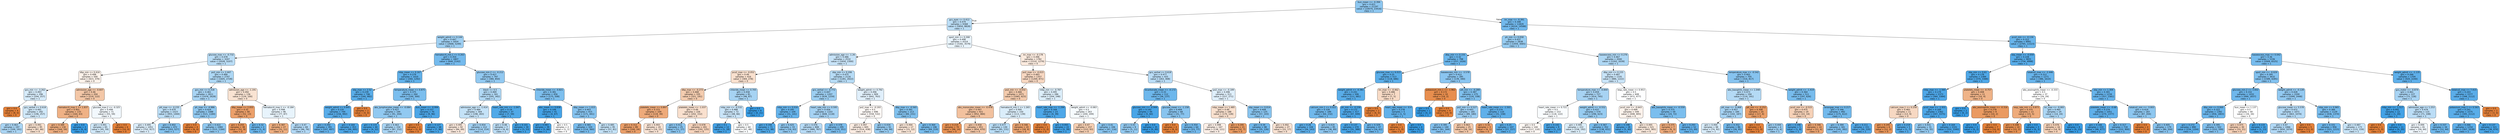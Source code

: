 digraph Tree {
node [shape=box, style="filled, rounded", color="black", fontname="helvetica"] ;
edge [fontname="helvetica"] ;
0 [label="bun_mean <= -0.394\ngini = 0.421\nsamples = 21197\nvalue = [10074, 23416]\nclass = 1", fillcolor="#8ec7f0"] ;
1 [label="gcs_eyes <= 0.412\ngini = 0.479\nsamples = 9368\nvalue = [5850, 8828]\nclass = 1", fillcolor="#bcdef6"] ;
0 -> 1 [labeldistance=2.5, labelangle=45, headlabel="True"] ;
2 [label="weight_admit <= 0.144\ngini = 0.447\nsamples = 5054\nvalue = [2668, 5249]\nclass = 1", fillcolor="#9ecff2"] ;
1 -> 2 ;
3 [label="glucose_max <= -0.732\ngini = 0.478\nsamples = 3247\nvalue = [2028, 3107]\nclass = 1", fillcolor="#baddf6"] ;
2 -> 3 ;
4 [label="dbp_min <= 0.416\ngini = 0.498\nsamples = 500\nvalue = [423, 379]\nclass = 0", fillcolor="#fcf2ea"] ;
3 -> 4 ;
5 [label="gcs_min <= -3.262\ngini = 0.493\nsamples = 296\nvalue = [204, 257]\nclass = 1", fillcolor="#d6ebfa"] ;
4 -> 5 ;
6 [label="gini = 0.0\nsamples = 4\nvalue = [8, 0]\nclass = 0", fillcolor="#e58139"] ;
5 -> 6 ;
7 [label="gcs_verbal <= 0.618\ngini = 0.491\nsamples = 292\nvalue = [196, 257]\nclass = 1", fillcolor="#d0e8f9"] ;
5 -> 7 ;
8 [label="gini = 0.463\nsamples = 197\nvalue = [109, 191]\nclass = 1", fillcolor="#aad5f4"] ;
7 -> 8 ;
9 [label="gini = 0.491\nsamples = 95\nvalue = [87, 66]\nclass = 0", fillcolor="#f9e1cf"] ;
7 -> 9 ;
10 [label="admission_age <= -0.607\ngini = 0.46\nsamples = 204\nvalue = [219, 122]\nclass = 0", fillcolor="#f3c7a7"] ;
4 -> 10 ;
11 [label="hematocrit_max.1 <= 1.837\ngini = 0.401\nsamples = 133\nvalue = [164, 63]\nclass = 0", fillcolor="#efb185"] ;
10 -> 11 ;
12 [label="gini = 0.389\nsamples = 130\nvalue = [164, 59]\nclass = 0", fillcolor="#eeae80"] ;
11 -> 12 ;
13 [label="gini = 0.0\nsamples = 3\nvalue = [0, 4]\nclass = 1", fillcolor="#399de5"] ;
11 -> 13 ;
14 [label="glucose_max.2 <= -0.325\ngini = 0.499\nsamples = 71\nvalue = [55, 59]\nclass = 1", fillcolor="#f2f8fd"] ;
10 -> 14 ;
15 [label="gini = 0.491\nsamples = 65\nvalue = [45, 59]\nclass = 1", fillcolor="#d0e8f9"] ;
14 -> 15 ;
16 [label="gini = 0.0\nsamples = 6\nvalue = [10, 0]\nclass = 0", fillcolor="#e58139"] ;
14 -> 16 ;
17 [label="po2_min <= 2.447\ngini = 0.466\nsamples = 2747\nvalue = [1605, 2728]\nclass = 1", fillcolor="#add7f4"] ;
3 -> 17 ;
18 [label="gcs_min <= 0.318\ngini = 0.461\nsamples = 2611\nvalue = [1476, 2628]\nclass = 1", fillcolor="#a8d4f4"] ;
17 -> 18 ;
19 [label="ptt_max <= -0.235\ngini = 0.479\nsamples = 1523\nvalue = [955, 1444]\nclass = 1", fillcolor="#bcdef6"] ;
18 -> 19 ;
20 [label="gini = 0.495\nsamples = 1051\nvalue = [752, 917]\nclass = 1", fillcolor="#dbedfa"] ;
19 -> 20 ;
21 [label="gini = 0.402\nsamples = 472\nvalue = [203, 527]\nclass = 1", fillcolor="#85c3ef"] ;
19 -> 21 ;
22 [label="ph_max <= -4.986\ngini = 0.424\nsamples = 1088\nvalue = [521, 1184]\nclass = 1", fillcolor="#90c8f0"] ;
18 -> 22 ;
23 [label="gini = 0.0\nsamples = 4\nvalue = [6, 0]\nclass = 0", fillcolor="#e58139"] ;
22 -> 23 ;
24 [label="gini = 0.422\nsamples = 1084\nvalue = [515, 1184]\nclass = 1", fillcolor="#8fc8f0"] ;
22 -> 24 ;
25 [label="admission_age <= -1.191\ngini = 0.492\nsamples = 136\nvalue = [129, 100]\nclass = 0", fillcolor="#f9e3d2"] ;
17 -> 25 ;
26 [label="dbp_mean <= 2.055\ngini = 0.32\nsamples = 40\nvalue = [52, 13]\nclass = 0", fillcolor="#eca06a"] ;
25 -> 26 ;
27 [label="gini = 0.255\nsamples = 38\nvalue = [51, 9]\nclass = 0", fillcolor="#ea975c"] ;
26 -> 27 ;
28 [label="gini = 0.32\nsamples = 2\nvalue = [1, 4]\nclass = 1", fillcolor="#6ab6ec"] ;
26 -> 28 ;
29 [label="hematocrit_max.1 <= -0.184\ngini = 0.498\nsamples = 96\nvalue = [77, 87]\nclass = 1", fillcolor="#e8f4fc"] ;
25 -> 29 ;
30 [label="gini = 0.387\nsamples = 27\nvalue = [31, 11]\nclass = 0", fillcolor="#eeae7f"] ;
29 -> 30 ;
31 [label="gini = 0.47\nsamples = 69\nvalue = [46, 76]\nclass = 1", fillcolor="#b1d8f5"] ;
29 -> 31 ;
32 [label="hematocrit_min.1 <= 0.263\ngini = 0.354\nsamples = 1807\nvalue = [640, 2142]\nclass = 1", fillcolor="#74baed"] ;
2 -> 32 ;
33 [label="mbp_mean <= 0.167\ngini = 0.279\nsamples = 1010\nvalue = [260, 1292]\nclass = 1", fillcolor="#61b1ea"] ;
32 -> 33 ;
34 [label="sbp_max <= 2.52\ngini = 0.239\nsamples = 746\nvalue = [160, 992]\nclass = 1", fillcolor="#59ade9"] ;
33 -> 34 ;
35 [label="weight_admit <= 0.645\ngini = 0.235\nsamples = 744\nvalue = [156, 992]\nclass = 1", fillcolor="#58ace9"] ;
34 -> 35 ;
36 [label="gini = 0.292\nsamples = 391\nvalue = [107, 497]\nclass = 1", fillcolor="#64b2eb"] ;
35 -> 36 ;
37 [label="gini = 0.164\nsamples = 353\nvalue = [49, 495]\nclass = 1", fillcolor="#4da7e8"] ;
35 -> 37 ;
38 [label="gini = 0.0\nsamples = 2\nvalue = [4, 0]\nclass = 0", fillcolor="#e58139"] ;
34 -> 38 ;
39 [label="temperature_mean <= 0.875\ngini = 0.375\nsamples = 264\nvalue = [100, 300]\nclass = 1", fillcolor="#7bbeee"] ;
33 -> 39 ;
40 [label="abs_lymphocytes_mean <= -0.084\ngini = 0.427\nsamples = 194\nvalue = [91, 204]\nclass = 1", fillcolor="#91c9f1"] ;
39 -> 40 ;
41 [label="gini = 0.133\nsamples = 40\nvalue = [4, 52]\nclass = 1", fillcolor="#48a5e7"] ;
40 -> 41 ;
42 [label="gini = 0.463\nsamples = 154\nvalue = [87, 152]\nclass = 1", fillcolor="#aad5f4"] ;
40 -> 42 ;
43 [label="bun_mean <= -0.994\ngini = 0.157\nsamples = 70\nvalue = [9, 96]\nclass = 1", fillcolor="#4ca6e7"] ;
39 -> 43 ;
44 [label="gini = 0.0\nsamples = 2\nvalue = [2, 0]\nclass = 0", fillcolor="#e58139"] ;
43 -> 44 ;
45 [label="gini = 0.127\nsamples = 68\nvalue = [7, 96]\nclass = 1", fillcolor="#47a4e7"] ;
43 -> 45 ;
46 [label="glucose_min.2 <= -0.212\ngini = 0.427\nsamples = 797\nvalue = [380, 850]\nclass = 1", fillcolor="#92c9f1"] ;
32 -> 46 ;
47 [label="black <= 0.5\ngini = 0.469\nsamples = 341\nvalue = [205, 342]\nclass = 1", fillcolor="#b0d8f5"] ;
46 -> 47 ;
48 [label="admission_age <= -1.414\ngini = 0.484\nsamples = 304\nvalue = [198, 283]\nclass = 1", fillcolor="#c4e2f7"] ;
47 -> 48 ;
49 [label="gini = 0.495\nsamples = 92\nvalue = [84, 69]\nclass = 0", fillcolor="#fae8dc"] ;
48 -> 49 ;
50 [label="gini = 0.454\nsamples = 212\nvalue = [114, 214]\nclass = 1", fillcolor="#a2d1f3"] ;
48 -> 50 ;
51 [label="heart_rate_min <= -1.047\ngini = 0.19\nsamples = 37\nvalue = [7, 59]\nclass = 1", fillcolor="#50a9e8"] ;
47 -> 51 ;
52 [label="gini = 0.48\nsamples = 7\nvalue = [4, 6]\nclass = 1", fillcolor="#bddef6"] ;
51 -> 52 ;
53 [label="gini = 0.101\nsamples = 30\nvalue = [3, 53]\nclass = 1", fillcolor="#44a3e6"] ;
51 -> 53 ;
54 [label="chloride_mean <= -0.821\ngini = 0.381\nsamples = 456\nvalue = [175, 508]\nclass = 1", fillcolor="#7dbfee"] ;
46 -> 54 ;
55 [label="wbc_mean <= 0.838\ngini = 0.106\nsamples = 41\nvalue = [4, 67]\nclass = 1", fillcolor="#45a3e7"] ;
54 -> 55 ;
56 [label="gini = 0.083\nsamples = 39\nvalue = [3, 66]\nclass = 1", fillcolor="#42a1e6"] ;
55 -> 56 ;
57 [label="gini = 0.5\nsamples = 2\nvalue = [1, 1]\nclass = 0", fillcolor="#ffffff"] ;
55 -> 57 ;
58 [label="dbp_mean <= 1.015\ngini = 0.403\nsamples = 415\nvalue = [171, 441]\nclass = 1", fillcolor="#86c3ef"] ;
54 -> 58 ;
59 [label="gini = 0.365\nsamples = 320\nvalue = [114, 360]\nclass = 1", fillcolor="#78bced"] ;
58 -> 59 ;
60 [label="gini = 0.485\nsamples = 95\nvalue = [57, 81]\nclass = 1", fillcolor="#c4e2f7"] ;
58 -> 60 ;
61 [label="spo2_min <= 0.268\ngini = 0.498\nsamples = 4314\nvalue = [3182, 3579]\nclass = 1", fillcolor="#e9f4fc"] ;
1 -> 61 ;
62 [label="admission_age <= -1.26\ngini = 0.486\nsamples = 2532\nvalue = [1650, 2300]\nclass = 1", fillcolor="#c7e3f8"] ;
61 -> 62 ;
63 [label="pco2_max <= -0.052\ngini = 0.49\nsamples = 416\nvalue = [369, 278]\nclass = 0", fillcolor="#f9e0ce"] ;
62 -> 63 ;
64 [label="dbp_max <= -0.273\ngini = 0.468\nsamples = 335\nvalue = [321, 191]\nclass = 0", fillcolor="#f4ccaf"] ;
63 -> 64 ;
65 [label="platelets_mean <= 0.897\ngini = 0.372\nsamples = 109\nvalue = [119, 39]\nclass = 0", fillcolor="#eeaa7a"] ;
64 -> 65 ;
66 [label="gini = 0.312\nsamples = 89\nvalue = [100, 24]\nclass = 0", fillcolor="#eb9f69"] ;
65 -> 66 ;
67 [label="gini = 0.493\nsamples = 20\nvalue = [19, 15]\nclass = 0", fillcolor="#fae4d5"] ;
65 -> 67 ;
68 [label="platelets_mean <= -1.037\ngini = 0.49\nsamples = 226\nvalue = [202, 152]\nclass = 0", fillcolor="#f9e0ce"] ;
64 -> 68 ;
69 [label="gini = 0.411\nsamples = 25\nvalue = [11, 27]\nclass = 1", fillcolor="#8ac5f0"] ;
68 -> 69 ;
70 [label="gini = 0.478\nsamples = 201\nvalue = [191, 125]\nclass = 0", fillcolor="#f6d3bb"] ;
68 -> 70 ;
71 [label="chloride_mean <= 0.705\ngini = 0.458\nsamples = 81\nvalue = [48, 87]\nclass = 1", fillcolor="#a6d3f3"] ;
63 -> 71 ;
72 [label="mbp_min <= -0.532\ngini = 0.488\nsamples = 72\nvalue = [48, 66]\nclass = 1", fillcolor="#c9e4f8"] ;
71 -> 72 ;
73 [label="gini = 0.1\nsamples = 12\nvalue = [1, 18]\nclass = 1", fillcolor="#44a2e6"] ;
72 -> 73 ;
74 [label="gini = 0.5\nsamples = 60\nvalue = [47, 48]\nclass = 1", fillcolor="#fbfdfe"] ;
72 -> 74 ;
75 [label="gini = 0.0\nsamples = 9\nvalue = [0, 21]\nclass = 1", fillcolor="#399de5"] ;
71 -> 75 ;
76 [label="sbp_min <= 0.206\ngini = 0.475\nsamples = 2116\nvalue = [1281, 2022]\nclass = 1", fillcolor="#b6dbf5"] ;
62 -> 76 ;
77 [label="gcs_verbal <= -0.772\ngini = 0.447\nsamples = 1207\nvalue = [639, 1259]\nclass = 1", fillcolor="#9dcff2"] ;
76 -> 77 ;
78 [label="mbp_min <= 0.016\ngini = 0.295\nsamples = 104\nvalue = [31, 141]\nclass = 1", fillcolor="#65b3eb"] ;
77 -> 78 ;
79 [label="gini = 0.194\nsamples = 71\nvalue = [12, 98]\nclass = 1", fillcolor="#51a9e8"] ;
78 -> 79 ;
80 [label="gini = 0.425\nsamples = 33\nvalue = [19, 43]\nclass = 1", fillcolor="#90c8f0"] ;
78 -> 80 ;
81 [label="heart_rate_min <= 0.595\ngini = 0.456\nsamples = 1103\nvalue = [608, 1118]\nclass = 1", fillcolor="#a5d2f3"] ;
77 -> 81 ;
82 [label="gini = 0.476\nsamples = 808\nvalue = [489, 767]\nclass = 1", fillcolor="#b7dbf6"] ;
81 -> 82 ;
83 [label="gini = 0.378\nsamples = 295\nvalue = [119, 351]\nclass = 1", fillcolor="#7cbeee"] ;
81 -> 83 ;
84 [label="weight_admit <= 0.792\ngini = 0.496\nsamples = 909\nvalue = [642, 763]\nclass = 1", fillcolor="#e0effb"] ;
76 -> 84 ;
85 [label="po2_max <= -0.193\ngini = 0.5\nsamples = 696\nvalue = [558, 532]\nclass = 0", fillcolor="#fef9f6"] ;
84 -> 85 ;
86 [label="gini = 0.497\nsamples = 605\nvalue = [514, 438]\nclass = 0", fillcolor="#fbece2"] ;
85 -> 86 ;
87 [label="gini = 0.434\nsamples = 91\nvalue = [44, 94]\nclass = 1", fillcolor="#96cbf1"] ;
85 -> 87 ;
88 [label="dbp_max <= -0.565\ngini = 0.391\nsamples = 213\nvalue = [84, 231]\nclass = 1", fillcolor="#81c1ee"] ;
84 -> 88 ;
89 [label="gini = 0.494\nsamples = 17\nvalue = [15, 12]\nclass = 0", fillcolor="#fae6d7"] ;
88 -> 89 ;
90 [label="gini = 0.364\nsamples = 196\nvalue = [69, 219]\nclass = 1", fillcolor="#77bced"] ;
88 -> 90 ;
91 [label="inr_max <= -0.178\ngini = 0.496\nsamples = 1782\nvalue = [1532, 1279]\nclass = 0", fillcolor="#fbeade"] ;
61 -> 91 ;
92 [label="po2_max <= -0.015\ngini = 0.483\nsamples = 1357\nvalue = [1269, 871]\nclass = 0", fillcolor="#f7d7c1"] ;
91 -> 92 ;
93 [label="po2_min <= -0.032\ngini = 0.466\nsamples = 1071\nvalue = [1065, 623]\nclass = 0", fillcolor="#f4cbad"] ;
92 -> 93 ;
94 [label="abs_monocytes_mean <= -0.478\ngini = 0.447\nsamples = 921\nvalue = [952, 484]\nclass = 0", fillcolor="#f2c19e"] ;
93 -> 94 ;
95 [label="gini = 0.219\nsamples = 70\nvalue = [98, 14]\nclass = 0", fillcolor="#e99355"] ;
94 -> 95 ;
96 [label="gini = 0.458\nsamples = 851\nvalue = [854, 470]\nclass = 0", fillcolor="#f3c6a6"] ;
94 -> 96 ;
97 [label="hematocrit_min.1 <= 1.265\ngini = 0.495\nsamples = 150\nvalue = [113, 139]\nclass = 1", fillcolor="#daedfa"] ;
93 -> 97 ;
98 [label="gini = 0.477\nsamples = 130\nvalue = [85, 131]\nclass = 1", fillcolor="#b9ddf6"] ;
97 -> 98 ;
99 [label="gini = 0.346\nsamples = 20\nvalue = [28, 8]\nclass = 0", fillcolor="#eca572"] ;
97 -> 99 ;
100 [label="mbp_min <= -0.787\ngini = 0.495\nsamples = 286\nvalue = [204, 248]\nclass = 1", fillcolor="#dceefa"] ;
92 -> 100 ;
101 [label="heart_rate_max <= -1.294\ngini = 0.169\nsamples = 23\nvalue = [4, 39]\nclass = 1", fillcolor="#4da7e8"] ;
100 -> 101 ;
102 [label="gini = 0.0\nsamples = 1\nvalue = [2, 0]\nclass = 0", fillcolor="#e58139"] ;
101 -> 102 ;
103 [label="gini = 0.093\nsamples = 22\nvalue = [2, 39]\nclass = 1", fillcolor="#43a2e6"] ;
101 -> 103 ;
104 [label="weight_admit <= -0.083\ngini = 0.5\nsamples = 263\nvalue = [200, 209]\nclass = 1", fillcolor="#f6fbfe"] ;
100 -> 104 ;
105 [label="gini = 0.47\nsamples = 157\nvalue = [153, 93]\nclass = 0", fillcolor="#f5ceb1"] ;
104 -> 105 ;
106 [label="gini = 0.41\nsamples = 106\nvalue = [47, 116]\nclass = 1", fillcolor="#89c5f0"] ;
104 -> 106 ;
107 [label="gcs_verbal <= 0.618\ngini = 0.477\nsamples = 425\nvalue = [263, 408]\nclass = 1", fillcolor="#b9dcf6"] ;
91 -> 107 ;
108 [label="bicarbonate_mean <= -0.172\ngini = 0.33\nsamples = 112\nvalue = [36, 137]\nclass = 1", fillcolor="#6db7ec"] ;
107 -> 108 ;
109 [label="glucose_min <= -0.944\ngini = 0.142\nsamples = 44\nvalue = [5, 60]\nclass = 1", fillcolor="#49a5e7"] ;
108 -> 109 ;
110 [label="gini = 0.43\nsamples = 9\nvalue = [5, 11]\nclass = 1", fillcolor="#93caf1"] ;
109 -> 110 ;
111 [label="gini = 0.0\nsamples = 35\nvalue = [0, 49]\nclass = 1", fillcolor="#399de5"] ;
109 -> 111 ;
112 [label="glucose_mean <= -1.158\ngini = 0.409\nsamples = 68\nvalue = [31, 77]\nclass = 1", fillcolor="#89c4ef"] ;
108 -> 112 ;
113 [label="gini = 0.0\nsamples = 4\nvalue = [8, 0]\nclass = 0", fillcolor="#e58139"] ;
112 -> 113 ;
114 [label="gini = 0.354\nsamples = 64\nvalue = [23, 77]\nclass = 1", fillcolor="#74baed"] ;
112 -> 114 ;
115 [label="po2_max <= -0.189\ngini = 0.496\nsamples = 313\nvalue = [227, 271]\nclass = 1", fillcolor="#dfeffb"] ;
107 -> 115 ;
116 [label="mbp_mean <= 1.485\ngini = 0.49\nsamples = 188\nvalue = [170, 128]\nclass = 0", fillcolor="#f9e0ce"] ;
115 -> 116 ;
117 [label="gini = 0.498\nsamples = 167\nvalue = [138, 121]\nclass = 0", fillcolor="#fcefe7"] ;
116 -> 117 ;
118 [label="gini = 0.295\nsamples = 21\nvalue = [32, 7]\nclass = 0", fillcolor="#eb9d64"] ;
116 -> 118 ;
119 [label="sbp_mean <= 0.014\ngini = 0.408\nsamples = 125\nvalue = [57, 143]\nclass = 1", fillcolor="#88c4ef"] ;
115 -> 119 ;
120 [label="gini = 0.34\nsamples = 98\nvalue = [35, 126]\nclass = 1", fillcolor="#70b8ec"] ;
119 -> 120 ;
121 [label="gini = 0.492\nsamples = 27\nvalue = [22, 17]\nclass = 0", fillcolor="#f9e2d2"] ;
119 -> 121 ;
122 [label="inr_max <= -0.391\ngini = 0.348\nsamples = 11829\nvalue = [4224, 14588]\nclass = 1", fillcolor="#72b9ed"] ;
0 -> 122 [labeldistance=2.5, labelangle=-45, headlabel="False"] ;
123 [label="ph_min <= 0.058\ngini = 0.437\nsamples = 2838\nvalue = [1459, 3065]\nclass = 1", fillcolor="#97ccf1"] ;
122 -> 123 ;
124 [label="dbp_min <= 0.155\ngini = 0.32\nsamples = 798\nvalue = [257, 1026]\nclass = 1", fillcolor="#6bb6ec"] ;
123 -> 124 ;
125 [label="glucose_max <= 6.015\ngini = 0.25\nsamples = 513\nvalue = [118, 686]\nclass = 1", fillcolor="#5baee9"] ;
124 -> 125 ;
126 [label="weight_admit <= -0.381\ngini = 0.241\nsamples = 506\nvalue = [111, 681]\nclass = 1", fillcolor="#59ade9"] ;
125 -> 126 ;
127 [label="calcium_min.1 <= 0.022\ngini = 0.339\nsamples = 189\nvalue = [64, 232]\nclass = 1", fillcolor="#70b8ec"] ;
126 -> 127 ;
128 [label="gini = 0.26\nsamples = 104\nvalue = [26, 143]\nclass = 1", fillcolor="#5dafea"] ;
127 -> 128 ;
129 [label="gini = 0.419\nsamples = 85\nvalue = [38, 89]\nclass = 1", fillcolor="#8ec7f0"] ;
127 -> 129 ;
130 [label="ph_min <= -0.158\ngini = 0.172\nsamples = 317\nvalue = [47, 449]\nclass = 1", fillcolor="#4ea7e8"] ;
126 -> 130 ;
131 [label="gini = 0.137\nsamples = 270\nvalue = [31, 388]\nclass = 1", fillcolor="#49a5e7"] ;
130 -> 131 ;
132 [label="gini = 0.329\nsamples = 47\nvalue = [16, 61]\nclass = 1", fillcolor="#6db7ec"] ;
130 -> 132 ;
133 [label="inr_max <= -0.462\ngini = 0.486\nsamples = 7\nvalue = [7, 5]\nclass = 0", fillcolor="#f8dbc6"] ;
125 -> 133 ;
134 [label="gini = 0.0\nsamples = 2\nvalue = [6, 0]\nclass = 0", fillcolor="#e58139"] ;
133 -> 134 ;
135 [label="heart_rate_mean <= -0.4\ngini = 0.278\nsamples = 5\nvalue = [1, 5]\nclass = 1", fillcolor="#61b1ea"] ;
133 -> 135 ;
136 [label="gini = 0.0\nsamples = 1\nvalue = [1, 0]\nclass = 0", fillcolor="#e58139"] ;
135 -> 136 ;
137 [label="gini = 0.0\nsamples = 4\nvalue = [0, 5]\nclass = 1", fillcolor="#399de5"] ;
135 -> 137 ;
138 [label="baseexcess_min <= -3.578\ngini = 0.412\nsamples = 285\nvalue = [139, 340]\nclass = 1", fillcolor="#8ac5f0"] ;
124 -> 138 ;
139 [label="potassium_min.1 <= -1.962\ngini = 0.172\nsamples = 10\nvalue = [19, 2]\nclass = 0", fillcolor="#e88e4e"] ;
138 -> 139 ;
140 [label="gini = 0.0\nsamples = 1\nvalue = [0, 2]\nclass = 1", fillcolor="#399de5"] ;
139 -> 140 ;
141 [label="gini = 0.0\nsamples = 9\nvalue = [19, 0]\nclass = 0", fillcolor="#e58139"] ;
139 -> 141 ;
142 [label="ptt_min <= -0.289\ngini = 0.387\nsamples = 275\nvalue = [120, 338]\nclass = 1", fillcolor="#7fc0ee"] ;
138 -> 142 ;
143 [label="po2_min <= 0.527\ngini = 0.443\nsamples = 165\nvalue = [89, 180]\nclass = 1", fillcolor="#9bcdf2"] ;
142 -> 143 ;
144 [label="gini = 0.395\nsamples = 140\nvalue = [61, 164]\nclass = 1", fillcolor="#83c1ef"] ;
143 -> 144 ;
145 [label="gini = 0.463\nsamples = 25\nvalue = [28, 16]\nclass = 0", fillcolor="#f4c9aa"] ;
143 -> 145 ;
146 [label="heart_rate_mean <= -1.501\ngini = 0.274\nsamples = 110\nvalue = [31, 158]\nclass = 1", fillcolor="#60b0ea"] ;
142 -> 146 ;
147 [label="gini = 0.32\nsamples = 3\nvalue = [4, 1]\nclass = 0", fillcolor="#eca06a"] ;
146 -> 147 ;
148 [label="gini = 0.25\nsamples = 107\nvalue = [27, 157]\nclass = 1", fillcolor="#5baee9"] ;
146 -> 148 ;
149 [label="baseexcess_min <= 0.276\ngini = 0.467\nsamples = 2040\nvalue = [1202, 2039]\nclass = 1", fillcolor="#aed7f4"] ;
123 -> 149 ;
150 [label="dbp_min <= 0.155\ngini = 0.487\nsamples = 1335\nvalue = [886, 1222]\nclass = 1", fillcolor="#c9e4f8"] ;
149 -> 150 ;
151 [label="temperature_max <= -0.844\ngini = 0.459\nsamples = 727\nvalue = [414, 745]\nclass = 1", fillcolor="#a7d3f3"] ;
150 -> 151 ;
152 [label="heart_rate_mean <= 0.721\ngini = 0.5\nsamples = 153\nvalue = [118, 122]\nclass = 1", fillcolor="#f9fcfe"] ;
151 -> 152 ;
153 [label="gini = 0.5\nsamples = 144\nvalue = [117, 110]\nclass = 0", fillcolor="#fdf7f3"] ;
152 -> 153 ;
154 [label="gini = 0.142\nsamples = 9\nvalue = [1, 12]\nclass = 1", fillcolor="#49a5e7"] ;
152 -> 154 ;
155 [label="weight_admit <= -0.552\ngini = 0.437\nsamples = 574\nvalue = [296, 623]\nclass = 1", fillcolor="#97ccf1"] ;
151 -> 155 ;
156 [label="gini = 0.495\nsamples = 222\nvalue = [158, 192]\nclass = 1", fillcolor="#dceefa"] ;
155 -> 156 ;
157 [label="gini = 0.367\nsamples = 352\nvalue = [138, 431]\nclass = 1", fillcolor="#78bced"] ;
155 -> 157 ;
158 [label="resp_rate_mean <= 0.953\ngini = 0.5\nsamples = 608\nvalue = [472, 477]\nclass = 1", fillcolor="#fdfeff"] ;
150 -> 158 ;
159 [label="pco2_min <= -0.643\ngini = 0.499\nsamples = 549\nvalue = [448, 405]\nclass = 0", fillcolor="#fdf3ec"] ;
158 -> 159 ;
160 [label="gini = 0.198\nsamples = 28\nvalue = [5, 40]\nclass = 1", fillcolor="#52a9e8"] ;
159 -> 160 ;
161 [label="gini = 0.495\nsamples = 521\nvalue = [443, 365]\nclass = 0", fillcolor="#fae9dc"] ;
159 -> 161 ;
162 [label="abs_basophils_mean <= -0.559\ngini = 0.375\nsamples = 59\nvalue = [24, 72]\nclass = 1", fillcolor="#7bbeee"] ;
158 -> 162 ;
163 [label="gini = 0.375\nsamples = 7\nvalue = [9, 3]\nclass = 0", fillcolor="#eeab7b"] ;
162 -> 163 ;
164 [label="gini = 0.293\nsamples = 52\nvalue = [15, 69]\nclass = 1", fillcolor="#64b2eb"] ;
162 -> 164 ;
165 [label="temperature_max <= -0.542\ngini = 0.402\nsamples = 705\nvalue = [316, 817]\nclass = 1", fillcolor="#86c3ef"] ;
149 -> 165 ;
166 [label="abs_basophils_mean <= 1.048\ngini = 0.473\nsamples = 194\nvalue = [119, 191]\nclass = 1", fillcolor="#b4daf5"] ;
165 -> 166 ;
167 [label="ptt_max <= -0.468\ngini = 0.457\nsamples = 184\nvalue = [102, 187]\nclass = 1", fillcolor="#a5d2f3"] ;
166 -> 167 ;
168 [label="gini = 0.494\nsamples = 98\nvalue = [74, 92]\nclass = 1", fillcolor="#d8ecfa"] ;
167 -> 168 ;
169 [label="gini = 0.352\nsamples = 86\nvalue = [28, 95]\nclass = 1", fillcolor="#73baed"] ;
167 -> 169 ;
170 [label="ptt_min <= -0.252\ngini = 0.308\nsamples = 10\nvalue = [17, 4]\nclass = 0", fillcolor="#eb9f68"] ;
166 -> 170 ;
171 [label="gini = 0.0\nsamples = 6\nvalue = [15, 0]\nclass = 0", fillcolor="#e58139"] ;
170 -> 171 ;
172 [label="gini = 0.444\nsamples = 4\nvalue = [2, 4]\nclass = 1", fillcolor="#9ccef2"] ;
170 -> 172 ;
173 [label="weight_admit <= -1.419\ngini = 0.364\nsamples = 511\nvalue = [197, 626]\nclass = 1", fillcolor="#77bced"] ;
165 -> 173 ;
174 [label="pco2_min <= -0.515\ngini = 0.475\nsamples = 19\nvalue = [22, 14]\nclass = 0", fillcolor="#f6d1b7"] ;
173 -> 174 ;
175 [label="gini = 0.198\nsamples = 5\nvalue = [1, 8]\nclass = 1", fillcolor="#52a9e8"] ;
174 -> 175 ;
176 [label="gini = 0.346\nsamples = 14\nvalue = [21, 6]\nclass = 0", fillcolor="#eca572"] ;
174 -> 176 ;
177 [label="aniongap_max <= 0.217\ngini = 0.346\nsamples = 492\nvalue = [175, 612]\nclass = 1", fillcolor="#72b9ec"] ;
173 -> 177 ;
178 [label="gini = 0.394\nsamples = 341\nvalue = [145, 392]\nclass = 1", fillcolor="#82c1ef"] ;
177 -> 178 ;
179 [label="gini = 0.211\nsamples = 151\nvalue = [30, 220]\nclass = 1", fillcolor="#54aae9"] ;
177 -> 179 ;
180 [label="pco2_min <= -0.134\ngini = 0.312\nsamples = 8991\nvalue = [2765, 11523]\nclass = 1", fillcolor="#69b5eb"] ;
122 -> 180 ;
181 [label="sbp_mean <= -0.059\ngini = 0.228\nsamples = 3655\nvalue = [756, 4998]\nclass = 1", fillcolor="#57ace9"] ;
180 -> 181 ;
182 [label="sbp_min <= 0.61\ngini = 0.178\nsamples = 2384\nvalue = [370, 3388]\nclass = 1", fillcolor="#4fa8e8"] ;
181 -> 182 ;
183 [label="mbp_max <= -1.565\ngini = 0.174\nsamples = 2373\nvalue = [360, 3384]\nclass = 1", fillcolor="#4ea7e8"] ;
182 -> 183 ;
184 [label="calcium_max.1 <= 0.258\ngini = 0.483\nsamples = 11\nvalue = [13, 9]\nclass = 0", fillcolor="#f7d8c2"] ;
183 -> 184 ;
185 [label="gini = 0.245\nsamples = 6\nvalue = [12, 2]\nclass = 0", fillcolor="#e9965a"] ;
184 -> 185 ;
186 [label="gini = 0.219\nsamples = 5\nvalue = [1, 7]\nclass = 1", fillcolor="#55abe9"] ;
184 -> 186 ;
187 [label="pco2_max <= -1.931\ngini = 0.169\nsamples = 2362\nvalue = [347, 3375]\nclass = 1", fillcolor="#4da7e8"] ;
183 -> 187 ;
188 [label="gini = 0.431\nsamples = 31\nvalue = [16, 35]\nclass = 1", fillcolor="#94caf1"] ;
187 -> 188 ;
189 [label="gini = 0.164\nsamples = 2331\nvalue = [331, 3340]\nclass = 1", fillcolor="#4da7e8"] ;
187 -> 189 ;
190 [label="platelets_mean <= -0.757\ngini = 0.408\nsamples = 11\nvalue = [10, 4]\nclass = 0", fillcolor="#efb388"] ;
182 -> 190 ;
191 [label="gini = 0.0\nsamples = 2\nvalue = [0, 2]\nclass = 1", fillcolor="#399de5"] ;
190 -> 191 ;
192 [label="abs_eosinophils_mean <= -0.316\ngini = 0.278\nsamples = 9\nvalue = [10, 2]\nclass = 0", fillcolor="#ea9a61"] ;
190 -> 192 ;
193 [label="gini = 0.0\nsamples = 2\nvalue = [0, 2]\nclass = 1", fillcolor="#399de5"] ;
192 -> 193 ;
194 [label="gini = 0.0\nsamples = 7\nvalue = [10, 0]\nclass = 0", fillcolor="#e58139"] ;
192 -> 194 ;
195 [label="totalco2_max <= -2.446\ngini = 0.312\nsamples = 1271\nvalue = [386, 1610]\nclass = 1", fillcolor="#68b4eb"] ;
181 -> 195 ;
196 [label="abs_eosinophils_mean <= -0.333\ngini = 0.5\nsamples = 37\nvalue = [29, 29]\nclass = 0", fillcolor="#ffffff"] ;
195 -> 196 ;
197 [label="resp_rate_min <= 0.873\ngini = 0.375\nsamples = 13\nvalue = [15, 5]\nclass = 0", fillcolor="#eeab7b"] ;
196 -> 197 ;
198 [label="gini = 0.208\nsamples = 10\nvalue = [15, 2]\nclass = 0", fillcolor="#e89253"] ;
197 -> 198 ;
199 [label="gini = 0.0\nsamples = 3\nvalue = [0, 3]\nclass = 1", fillcolor="#399de5"] ;
197 -> 199 ;
200 [label="inr_max <= -0.083\ngini = 0.465\nsamples = 24\nvalue = [14, 24]\nclass = 1", fillcolor="#acd6f4"] ;
196 -> 200 ;
201 [label="gini = 0.476\nsamples = 16\nvalue = [14, 9]\nclass = 0", fillcolor="#f6d2b8"] ;
200 -> 201 ;
202 [label="gini = 0.0\nsamples = 8\nvalue = [0, 15]\nclass = 1", fillcolor="#399de5"] ;
200 -> 202 ;
203 [label="sbp_min <= 1.304\ngini = 0.301\nsamples = 1234\nvalue = [357, 1581]\nclass = 1", fillcolor="#66b3eb"] ;
195 -> 203 ;
204 [label="platelets_mean <= -0.68\ngini = 0.274\nsamples = 1051\nvalue = [270, 1377]\nclass = 1", fillcolor="#60b0ea"] ;
203 -> 204 ;
205 [label="gini = 0.166\nsamples = 333\nvalue = [48, 477]\nclass = 1", fillcolor="#4da7e8"] ;
204 -> 205 ;
206 [label="gini = 0.317\nsamples = 718\nvalue = [222, 900]\nclass = 1", fillcolor="#6ab5eb"] ;
204 -> 206 ;
207 [label="totalco2_min <= -3.003\ngini = 0.419\nsamples = 183\nvalue = [87, 204]\nclass = 1", fillcolor="#8dc7f0"] ;
203 -> 207 ;
208 [label="gini = 0.0\nsamples = 4\nvalue = [7, 0]\nclass = 0", fillcolor="#e58139"] ;
207 -> 208 ;
209 [label="gini = 0.405\nsamples = 179\nvalue = [80, 204]\nclass = 1", fillcolor="#87c3ef"] ;
207 -> 209 ;
210 [label="baseexcess_max <= 0.042\ngini = 0.36\nsamples = 5336\nvalue = [2009, 6525]\nclass = 1", fillcolor="#76bbed"] ;
180 -> 210 ;
211 [label="spo2_min <= -0.029\ngini = 0.395\nsamples = 3632\nvalue = [1589, 4285]\nclass = 1", fillcolor="#82c1ef"] ;
210 -> 211 ;
212 [label="glucose_min.2 <= 3.002\ngini = 0.332\nsamples = 1432\nvalue = [490, 1837]\nclass = 1", fillcolor="#6eb7ec"] ;
211 -> 212 ;
213 [label="dbp_min <= 0.069\ngini = 0.322\nsamples = 1392\nvalue = [456, 1803]\nclass = 1", fillcolor="#6bb6ec"] ;
212 -> 213 ;
214 [label="gini = 0.272\nsamples = 890\nvalue = [234, 1204]\nclass = 1", fillcolor="#5fb0ea"] ;
213 -> 214 ;
215 [label="gini = 0.395\nsamples = 502\nvalue = [222, 599]\nclass = 1", fillcolor="#82c1ef"] ;
213 -> 215 ;
216 [label="bun_mean <= 1.137\ngini = 0.5\nsamples = 40\nvalue = [34, 34]\nclass = 0", fillcolor="#ffffff"] ;
212 -> 216 ;
217 [label="gini = 0.475\nsamples = 30\nvalue = [33, 21]\nclass = 0", fillcolor="#f6d1b7"] ;
216 -> 217 ;
218 [label="gini = 0.133\nsamples = 10\nvalue = [1, 13]\nclass = 1", fillcolor="#48a5e7"] ;
216 -> 218 ;
219 [label="weight_admit <= -0.128\ngini = 0.428\nsamples = 2200\nvalue = [1099, 2448]\nclass = 1", fillcolor="#92c9f1"] ;
211 -> 219 ;
220 [label="glucose_mean <= 5.578\ngini = 0.472\nsamples = 1071\nvalue = [663, 1074]\nclass = 1", fillcolor="#b3d9f5"] ;
219 -> 220 ;
221 [label="gini = 0.47\nsamples = 1066\nvalue = [650, 1074]\nclass = 1", fillcolor="#b1d8f5"] ;
220 -> 221 ;
222 [label="gini = 0.0\nsamples = 5\nvalue = [13, 0]\nclass = 0", fillcolor="#e58139"] ;
220 -> 222 ;
223 [label="mbp_min <= 0.965\ngini = 0.366\nsamples = 1129\nvalue = [436, 1374]\nclass = 1", fillcolor="#78bced"] ;
219 -> 223 ;
224 [label="gini = 0.331\nsamples = 956\nvalue = [321, 1215]\nclass = 1", fillcolor="#6db7ec"] ;
223 -> 224 ;
225 [label="gini = 0.487\nsamples = 173\nvalue = [115, 159]\nclass = 1", fillcolor="#c8e4f8"] ;
223 -> 225 ;
226 [label="weight_admit <= -1.135\ngini = 0.266\nsamples = 1704\nvalue = [420, 2240]\nclass = 1", fillcolor="#5eafea"] ;
210 -> 226 ;
227 [label="gcs_motor <= -0.874\ngini = 0.461\nsamples = 127\nvalue = [72, 128]\nclass = 1", fillcolor="#a8d4f4"] ;
226 -> 227 ;
228 [label="mbp_min <= -1.517\ngini = 0.091\nsamples = 12\nvalue = [1, 20]\nclass = 1", fillcolor="#43a2e6"] ;
227 -> 228 ;
229 [label="gini = 0.0\nsamples = 1\nvalue = [1, 0]\nclass = 0", fillcolor="#e58139"] ;
228 -> 229 ;
230 [label="gini = 0.0\nsamples = 11\nvalue = [0, 20]\nclass = 1", fillcolor="#399de5"] ;
228 -> 230 ;
231 [label="admission_age <= 1.253\ngini = 0.479\nsamples = 115\nvalue = [71, 108]\nclass = 1", fillcolor="#bbddf6"] ;
227 -> 231 ;
232 [label="gini = 0.499\nsamples = 81\nvalue = [59, 64]\nclass = 1", fillcolor="#f0f7fd"] ;
231 -> 232 ;
233 [label="gini = 0.337\nsamples = 34\nvalue = [12, 44]\nclass = 1", fillcolor="#6fb8ec"] ;
231 -> 233 ;
234 [label="totalco2_max <= 7.415\ngini = 0.243\nsamples = 1577\nvalue = [348, 2112]\nclass = 1", fillcolor="#5aade9"] ;
226 -> 234 ;
235 [label="potassium_max.1 <= 0.563\ngini = 0.241\nsamples = 1575\nvalue = [345, 2112]\nclass = 1", fillcolor="#59ade9"] ;
234 -> 235 ;
236 [label="gini = 0.266\nsamples = 1254\nvalue = [307, 1638]\nclass = 1", fillcolor="#5eafea"] ;
235 -> 236 ;
237 [label="gini = 0.137\nsamples = 321\nvalue = [38, 474]\nclass = 1", fillcolor="#49a5e7"] ;
235 -> 237 ;
238 [label="gini = 0.0\nsamples = 2\nvalue = [3, 0]\nclass = 0", fillcolor="#e58139"] ;
234 -> 238 ;
}